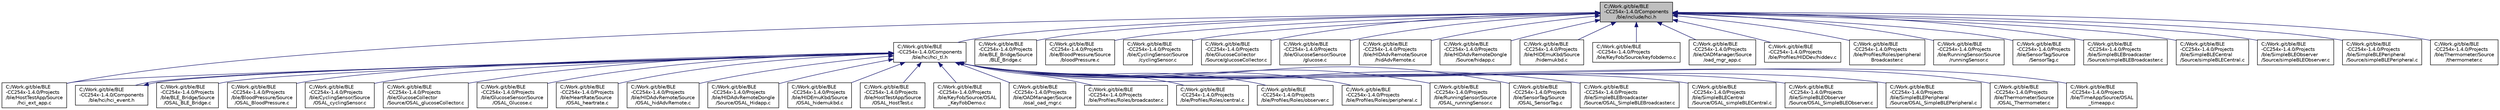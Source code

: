 digraph "C:/Work.git/ble/BLE-CC254x-1.4.0/Components/ble/include/hci.h"
{
  edge [fontname="Helvetica",fontsize="10",labelfontname="Helvetica",labelfontsize="10"];
  node [fontname="Helvetica",fontsize="10",shape=record];
  Node1 [label="C:/Work.git/ble/BLE\l-CC254x-1.4.0/Components\l/ble/include/hci.h",height=0.2,width=0.4,color="black", fillcolor="grey75", style="filled" fontcolor="black"];
  Node1 -> Node2 [dir="back",color="midnightblue",fontsize="10",style="solid",fontname="Helvetica"];
  Node2 [label="C:/Work.git/ble/BLE\l-CC254x-1.4.0/Components\l/ble/hci/hci_tl.h",height=0.2,width=0.4,color="black", fillcolor="white", style="filled",URL="$hci__tl_8h.html"];
  Node2 -> Node3 [dir="back",color="midnightblue",fontsize="10",style="solid",fontname="Helvetica"];
  Node3 [label="C:/Work.git/ble/BLE\l-CC254x-1.4.0/Components\l/ble/hci/hci_event.h",height=0.2,width=0.4,color="black", fillcolor="white", style="filled",URL="$hci__event_8h.html"];
  Node3 -> Node2 [dir="back",color="midnightblue",fontsize="10",style="solid",fontname="Helvetica"];
  Node2 -> Node4 [dir="back",color="midnightblue",fontsize="10",style="solid",fontname="Helvetica"];
  Node4 [label="C:/Work.git/ble/BLE\l-CC254x-1.4.0/Projects\l/ble/BLE_Bridge/Source\l/OSAL_BLE_Bridge.c",height=0.2,width=0.4,color="black", fillcolor="white", style="filled",URL="$_o_s_a_l___b_l_e___bridge_8c.html"];
  Node2 -> Node5 [dir="back",color="midnightblue",fontsize="10",style="solid",fontname="Helvetica"];
  Node5 [label="C:/Work.git/ble/BLE\l-CC254x-1.4.0/Projects\l/ble/BloodPressure/Source\l/OSAL_BloodPressure.c",height=0.2,width=0.4,color="black", fillcolor="white", style="filled",URL="$_o_s_a_l___blood_pressure_8c.html"];
  Node2 -> Node6 [dir="back",color="midnightblue",fontsize="10",style="solid",fontname="Helvetica"];
  Node6 [label="C:/Work.git/ble/BLE\l-CC254x-1.4.0/Projects\l/ble/CyclingSensor/Source\l/OSAL_cyclingSensor.c",height=0.2,width=0.4,color="black", fillcolor="white", style="filled",URL="$_o_s_a_l__cycling_sensor_8c.html"];
  Node2 -> Node7 [dir="back",color="midnightblue",fontsize="10",style="solid",fontname="Helvetica"];
  Node7 [label="C:/Work.git/ble/BLE\l-CC254x-1.4.0/Projects\l/ble/GlucoseCollector\l/Source/OSAL_glucoseCollector.c",height=0.2,width=0.4,color="black", fillcolor="white", style="filled",URL="$_o_s_a_l__glucose_collector_8c.html"];
  Node2 -> Node8 [dir="back",color="midnightblue",fontsize="10",style="solid",fontname="Helvetica"];
  Node8 [label="C:/Work.git/ble/BLE\l-CC254x-1.4.0/Projects\l/ble/GlucoseSensor/Source\l/OSAL_Glucose.c",height=0.2,width=0.4,color="black", fillcolor="white", style="filled",URL="$_o_s_a_l___glucose_8c.html"];
  Node2 -> Node9 [dir="back",color="midnightblue",fontsize="10",style="solid",fontname="Helvetica"];
  Node9 [label="C:/Work.git/ble/BLE\l-CC254x-1.4.0/Projects\l/ble/HeartRate/Source\l/OSAL_heartrate.c",height=0.2,width=0.4,color="black", fillcolor="white", style="filled",URL="$_o_s_a_l__heartrate_8c.html"];
  Node2 -> Node10 [dir="back",color="midnightblue",fontsize="10",style="solid",fontname="Helvetica"];
  Node10 [label="C:/Work.git/ble/BLE\l-CC254x-1.4.0/Projects\l/ble/HIDAdvRemote/Source\l/OSAL_hidAdvRemote.c",height=0.2,width=0.4,color="black", fillcolor="white", style="filled",URL="$_o_s_a_l__hid_adv_remote_8c.html"];
  Node2 -> Node11 [dir="back",color="midnightblue",fontsize="10",style="solid",fontname="Helvetica"];
  Node11 [label="C:/Work.git/ble/BLE\l-CC254x-1.4.0/Projects\l/ble/HIDAdvRemoteDongle\l/Source/OSAL_Hidapp.c",height=0.2,width=0.4,color="black", fillcolor="white", style="filled",URL="$_o_s_a_l___hidapp_8c.html"];
  Node2 -> Node12 [dir="back",color="midnightblue",fontsize="10",style="solid",fontname="Helvetica"];
  Node12 [label="C:/Work.git/ble/BLE\l-CC254x-1.4.0/Projects\l/ble/HIDEmuKbd/Source\l/OSAL_hidemukbd.c",height=0.2,width=0.4,color="black", fillcolor="white", style="filled",URL="$_o_s_a_l__hidemukbd_8c.html"];
  Node2 -> Node13 [dir="back",color="midnightblue",fontsize="10",style="solid",fontname="Helvetica"];
  Node13 [label="C:/Work.git/ble/BLE\l-CC254x-1.4.0/Projects\l/ble/HostTestApp/Source\l/hci_ext_app.c",height=0.2,width=0.4,color="black", fillcolor="white", style="filled",URL="$hci__ext__app_8c.html"];
  Node2 -> Node14 [dir="back",color="midnightblue",fontsize="10",style="solid",fontname="Helvetica"];
  Node14 [label="C:/Work.git/ble/BLE\l-CC254x-1.4.0/Projects\l/ble/HostTestApp/Source\l/OSAL_HostTest.c",height=0.2,width=0.4,color="black", fillcolor="white", style="filled",URL="$_o_s_a_l___host_test_8c.html"];
  Node2 -> Node15 [dir="back",color="midnightblue",fontsize="10",style="solid",fontname="Helvetica"];
  Node15 [label="C:/Work.git/ble/BLE\l-CC254x-1.4.0/Projects\l/ble/KeyFob/Source/OSAL\l_KeyFobDemo.c",height=0.2,width=0.4,color="black", fillcolor="white", style="filled",URL="$_o_s_a_l___key_fob_demo_8c.html"];
  Node2 -> Node16 [dir="back",color="midnightblue",fontsize="10",style="solid",fontname="Helvetica"];
  Node16 [label="C:/Work.git/ble/BLE\l-CC254x-1.4.0/Projects\l/ble/OADManager/Source\l/osal_oad_mgr.c",height=0.2,width=0.4,color="black", fillcolor="white", style="filled",URL="$osal__oad__mgr_8c.html"];
  Node2 -> Node17 [dir="back",color="midnightblue",fontsize="10",style="solid",fontname="Helvetica"];
  Node17 [label="C:/Work.git/ble/BLE\l-CC254x-1.4.0/Projects\l/ble/Profiles/Roles/broadcaster.c",height=0.2,width=0.4,color="black", fillcolor="white", style="filled",URL="$broadcaster_8c.html"];
  Node2 -> Node18 [dir="back",color="midnightblue",fontsize="10",style="solid",fontname="Helvetica"];
  Node18 [label="C:/Work.git/ble/BLE\l-CC254x-1.4.0/Projects\l/ble/Profiles/Roles/central.c",height=0.2,width=0.4,color="black", fillcolor="white", style="filled",URL="$central_8c.html"];
  Node2 -> Node19 [dir="back",color="midnightblue",fontsize="10",style="solid",fontname="Helvetica"];
  Node19 [label="C:/Work.git/ble/BLE\l-CC254x-1.4.0/Projects\l/ble/Profiles/Roles/observer.c",height=0.2,width=0.4,color="black", fillcolor="white", style="filled",URL="$observer_8c.html"];
  Node2 -> Node20 [dir="back",color="midnightblue",fontsize="10",style="solid",fontname="Helvetica"];
  Node20 [label="C:/Work.git/ble/BLE\l-CC254x-1.4.0/Projects\l/ble/Profiles/Roles/peripheral.c",height=0.2,width=0.4,color="black", fillcolor="white", style="filled",URL="$peripheral_8c.html"];
  Node2 -> Node21 [dir="back",color="midnightblue",fontsize="10",style="solid",fontname="Helvetica"];
  Node21 [label="C:/Work.git/ble/BLE\l-CC254x-1.4.0/Projects\l/ble/RunningSensor/Source\l/OSAL_runningSensor.c",height=0.2,width=0.4,color="black", fillcolor="white", style="filled",URL="$_o_s_a_l__running_sensor_8c.html"];
  Node2 -> Node22 [dir="back",color="midnightblue",fontsize="10",style="solid",fontname="Helvetica"];
  Node22 [label="C:/Work.git/ble/BLE\l-CC254x-1.4.0/Projects\l/ble/SensorTag/Source\l/OSAL_SensorTag.c",height=0.2,width=0.4,color="black", fillcolor="white", style="filled",URL="$_o_s_a_l___sensor_tag_8c.html"];
  Node2 -> Node23 [dir="back",color="midnightblue",fontsize="10",style="solid",fontname="Helvetica"];
  Node23 [label="C:/Work.git/ble/BLE\l-CC254x-1.4.0/Projects\l/ble/SimpleBLEBroadcaster\l/Source/OSAL_SimpleBLEBroadcaster.c",height=0.2,width=0.4,color="black", fillcolor="white", style="filled",URL="$_o_s_a_l___simple_b_l_e_broadcaster_8c.html"];
  Node2 -> Node24 [dir="back",color="midnightblue",fontsize="10",style="solid",fontname="Helvetica"];
  Node24 [label="C:/Work.git/ble/BLE\l-CC254x-1.4.0/Projects\l/ble/SimpleBLECentral\l/Source/OSAL_simpleBLECentral.c",height=0.2,width=0.4,color="black", fillcolor="white", style="filled",URL="$_o_s_a_l__simple_b_l_e_central_8c.html"];
  Node2 -> Node25 [dir="back",color="midnightblue",fontsize="10",style="solid",fontname="Helvetica"];
  Node25 [label="C:/Work.git/ble/BLE\l-CC254x-1.4.0/Projects\l/ble/SimpleBLEObserver\l/Source/OSAL_SimpleBLEObserver.c",height=0.2,width=0.4,color="black", fillcolor="white", style="filled",URL="$_o_s_a_l___simple_b_l_e_observer_8c.html"];
  Node2 -> Node26 [dir="back",color="midnightblue",fontsize="10",style="solid",fontname="Helvetica"];
  Node26 [label="C:/Work.git/ble/BLE\l-CC254x-1.4.0/Projects\l/ble/SimpleBLEPeripheral\l/Source/OSAL_SimpleBLEPeripheral.c",height=0.2,width=0.4,color="black", fillcolor="white", style="filled",URL="$_o_s_a_l___simple_b_l_e_peripheral_8c.html"];
  Node2 -> Node27 [dir="back",color="midnightblue",fontsize="10",style="solid",fontname="Helvetica"];
  Node27 [label="C:/Work.git/ble/BLE\l-CC254x-1.4.0/Projects\l/ble/Thermometer/Source\l/OSAL_Thermometer.c",height=0.2,width=0.4,color="black", fillcolor="white", style="filled",URL="$_o_s_a_l___thermometer_8c.html"];
  Node2 -> Node28 [dir="back",color="midnightblue",fontsize="10",style="solid",fontname="Helvetica"];
  Node28 [label="C:/Work.git/ble/BLE\l-CC254x-1.4.0/Projects\l/ble/TimeApp/Source/OSAL\l_timeapp.c",height=0.2,width=0.4,color="black", fillcolor="white", style="filled",URL="$_o_s_a_l__timeapp_8c.html"];
  Node1 -> Node29 [dir="back",color="midnightblue",fontsize="10",style="solid",fontname="Helvetica"];
  Node29 [label="C:/Work.git/ble/BLE\l-CC254x-1.4.0/Projects\l/ble/BLE_Bridge/Source\l/BLE_Bridge.c",height=0.2,width=0.4,color="black", fillcolor="white", style="filled",URL="$_b_l_e___bridge_8c.html"];
  Node1 -> Node30 [dir="back",color="midnightblue",fontsize="10",style="solid",fontname="Helvetica"];
  Node30 [label="C:/Work.git/ble/BLE\l-CC254x-1.4.0/Projects\l/ble/BloodPressure/Source\l/bloodPressure.c",height=0.2,width=0.4,color="black", fillcolor="white", style="filled",URL="$blood_pressure_8c.html"];
  Node1 -> Node31 [dir="back",color="midnightblue",fontsize="10",style="solid",fontname="Helvetica"];
  Node31 [label="C:/Work.git/ble/BLE\l-CC254x-1.4.0/Projects\l/ble/CyclingSensor/Source\l/cyclingSensor.c",height=0.2,width=0.4,color="black", fillcolor="white", style="filled",URL="$cycling_sensor_8c.html"];
  Node1 -> Node32 [dir="back",color="midnightblue",fontsize="10",style="solid",fontname="Helvetica"];
  Node32 [label="C:/Work.git/ble/BLE\l-CC254x-1.4.0/Projects\l/ble/GlucoseCollector\l/Source/glucoseCollector.c",height=0.2,width=0.4,color="black", fillcolor="white", style="filled",URL="$glucose_collector_8c.html"];
  Node1 -> Node33 [dir="back",color="midnightblue",fontsize="10",style="solid",fontname="Helvetica"];
  Node33 [label="C:/Work.git/ble/BLE\l-CC254x-1.4.0/Projects\l/ble/GlucoseSensor/Source\l/glucose.c",height=0.2,width=0.4,color="black", fillcolor="white", style="filled",URL="$glucose_8c.html"];
  Node1 -> Node34 [dir="back",color="midnightblue",fontsize="10",style="solid",fontname="Helvetica"];
  Node34 [label="C:/Work.git/ble/BLE\l-CC254x-1.4.0/Projects\l/ble/HIDAdvRemote/Source\l/hidAdvRemote.c",height=0.2,width=0.4,color="black", fillcolor="white", style="filled",URL="$hid_adv_remote_8c.html"];
  Node1 -> Node35 [dir="back",color="midnightblue",fontsize="10",style="solid",fontname="Helvetica"];
  Node35 [label="C:/Work.git/ble/BLE\l-CC254x-1.4.0/Projects\l/ble/HIDAdvRemoteDongle\l/Source/hidapp.c",height=0.2,width=0.4,color="black", fillcolor="white", style="filled",URL="$hidapp_8c.html"];
  Node1 -> Node36 [dir="back",color="midnightblue",fontsize="10",style="solid",fontname="Helvetica"];
  Node36 [label="C:/Work.git/ble/BLE\l-CC254x-1.4.0/Projects\l/ble/HIDEmuKbd/Source\l/hidemukbd.c",height=0.2,width=0.4,color="black", fillcolor="white", style="filled",URL="$hidemukbd_8c.html"];
  Node1 -> Node13 [dir="back",color="midnightblue",fontsize="10",style="solid",fontname="Helvetica"];
  Node1 -> Node37 [dir="back",color="midnightblue",fontsize="10",style="solid",fontname="Helvetica"];
  Node37 [label="C:/Work.git/ble/BLE\l-CC254x-1.4.0/Projects\l/ble/KeyFob/Source/keyfobdemo.c",height=0.2,width=0.4,color="black", fillcolor="white", style="filled",URL="$keyfobdemo_8c.html"];
  Node1 -> Node38 [dir="back",color="midnightblue",fontsize="10",style="solid",fontname="Helvetica"];
  Node38 [label="C:/Work.git/ble/BLE\l-CC254x-1.4.0/Projects\l/ble/OADManager/Source\l/oad_mgr_app.c",height=0.2,width=0.4,color="black", fillcolor="white", style="filled",URL="$oad__mgr__app_8c.html"];
  Node1 -> Node39 [dir="back",color="midnightblue",fontsize="10",style="solid",fontname="Helvetica"];
  Node39 [label="C:/Work.git/ble/BLE\l-CC254x-1.4.0/Projects\l/ble/Profiles/HIDDev/hiddev.c",height=0.2,width=0.4,color="black", fillcolor="white", style="filled",URL="$hiddev_8c.html"];
  Node1 -> Node40 [dir="back",color="midnightblue",fontsize="10",style="solid",fontname="Helvetica"];
  Node40 [label="C:/Work.git/ble/BLE\l-CC254x-1.4.0/Projects\l/ble/Profiles/Roles/peripheral\lBroadcaster.c",height=0.2,width=0.4,color="black", fillcolor="white", style="filled",URL="$peripheral_broadcaster_8c.html"];
  Node1 -> Node41 [dir="back",color="midnightblue",fontsize="10",style="solid",fontname="Helvetica"];
  Node41 [label="C:/Work.git/ble/BLE\l-CC254x-1.4.0/Projects\l/ble/RunningSensor/Source\l/runningSensor.c",height=0.2,width=0.4,color="black", fillcolor="white", style="filled",URL="$running_sensor_8c.html"];
  Node1 -> Node42 [dir="back",color="midnightblue",fontsize="10",style="solid",fontname="Helvetica"];
  Node42 [label="C:/Work.git/ble/BLE\l-CC254x-1.4.0/Projects\l/ble/SensorTag/Source\l/SensorTag.c",height=0.2,width=0.4,color="black", fillcolor="white", style="filled",URL="$_sensor_tag_8c.html"];
  Node1 -> Node43 [dir="back",color="midnightblue",fontsize="10",style="solid",fontname="Helvetica"];
  Node43 [label="C:/Work.git/ble/BLE\l-CC254x-1.4.0/Projects\l/ble/SimpleBLEBroadcaster\l/Source/simpleBLEBroadcaster.c",height=0.2,width=0.4,color="black", fillcolor="white", style="filled",URL="$simple_b_l_e_broadcaster_8c.html"];
  Node1 -> Node44 [dir="back",color="midnightblue",fontsize="10",style="solid",fontname="Helvetica"];
  Node44 [label="C:/Work.git/ble/BLE\l-CC254x-1.4.0/Projects\l/ble/SimpleBLECentral\l/Source/simpleBLECentral.c",height=0.2,width=0.4,color="black", fillcolor="white", style="filled",URL="$simple_b_l_e_central_8c.html"];
  Node1 -> Node45 [dir="back",color="midnightblue",fontsize="10",style="solid",fontname="Helvetica"];
  Node45 [label="C:/Work.git/ble/BLE\l-CC254x-1.4.0/Projects\l/ble/SimpleBLEObserver\l/Source/simpleBLEObserver.c",height=0.2,width=0.4,color="black", fillcolor="white", style="filled",URL="$simple_b_l_e_observer_8c.html"];
  Node1 -> Node46 [dir="back",color="midnightblue",fontsize="10",style="solid",fontname="Helvetica"];
  Node46 [label="C:/Work.git/ble/BLE\l-CC254x-1.4.0/Projects\l/ble/SimpleBLEPeripheral\l/Source/simpleBLEPeripheral.c",height=0.2,width=0.4,color="black", fillcolor="white", style="filled",URL="$simple_b_l_e_peripheral_8c.html"];
  Node1 -> Node47 [dir="back",color="midnightblue",fontsize="10",style="solid",fontname="Helvetica"];
  Node47 [label="C:/Work.git/ble/BLE\l-CC254x-1.4.0/Projects\l/ble/Thermometer/Source\l/thermometer.c",height=0.2,width=0.4,color="black", fillcolor="white", style="filled",URL="$thermometer_8c.html"];
}
